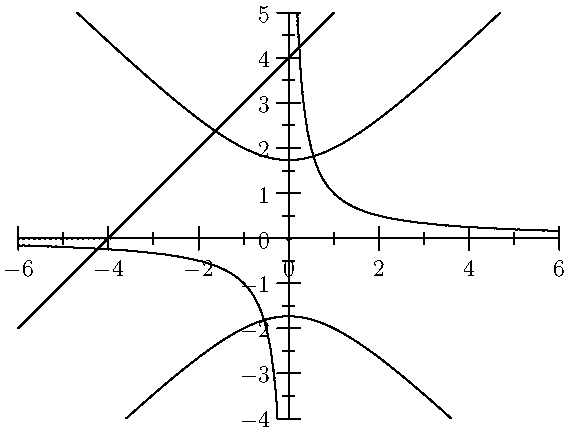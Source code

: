 size(10cm);

import contour;
import graph;
xaxis(Ticks);
yaxis(Ticks);

real f(real x, real y) {return x*y - x^2*y^2;}
draw(contour(f,(-6,-4),(6,5),new real[] {0}));

real f(real x, real y) {return x^2 - y^2 + 3;} 
draw(contour(f,(-6,-4),(6,5),new real[] {0}));

real f(real x, real y) {return x - y + 4;}
draw(contour(f,(-6,-4),(6,5),new real[] {0}));
